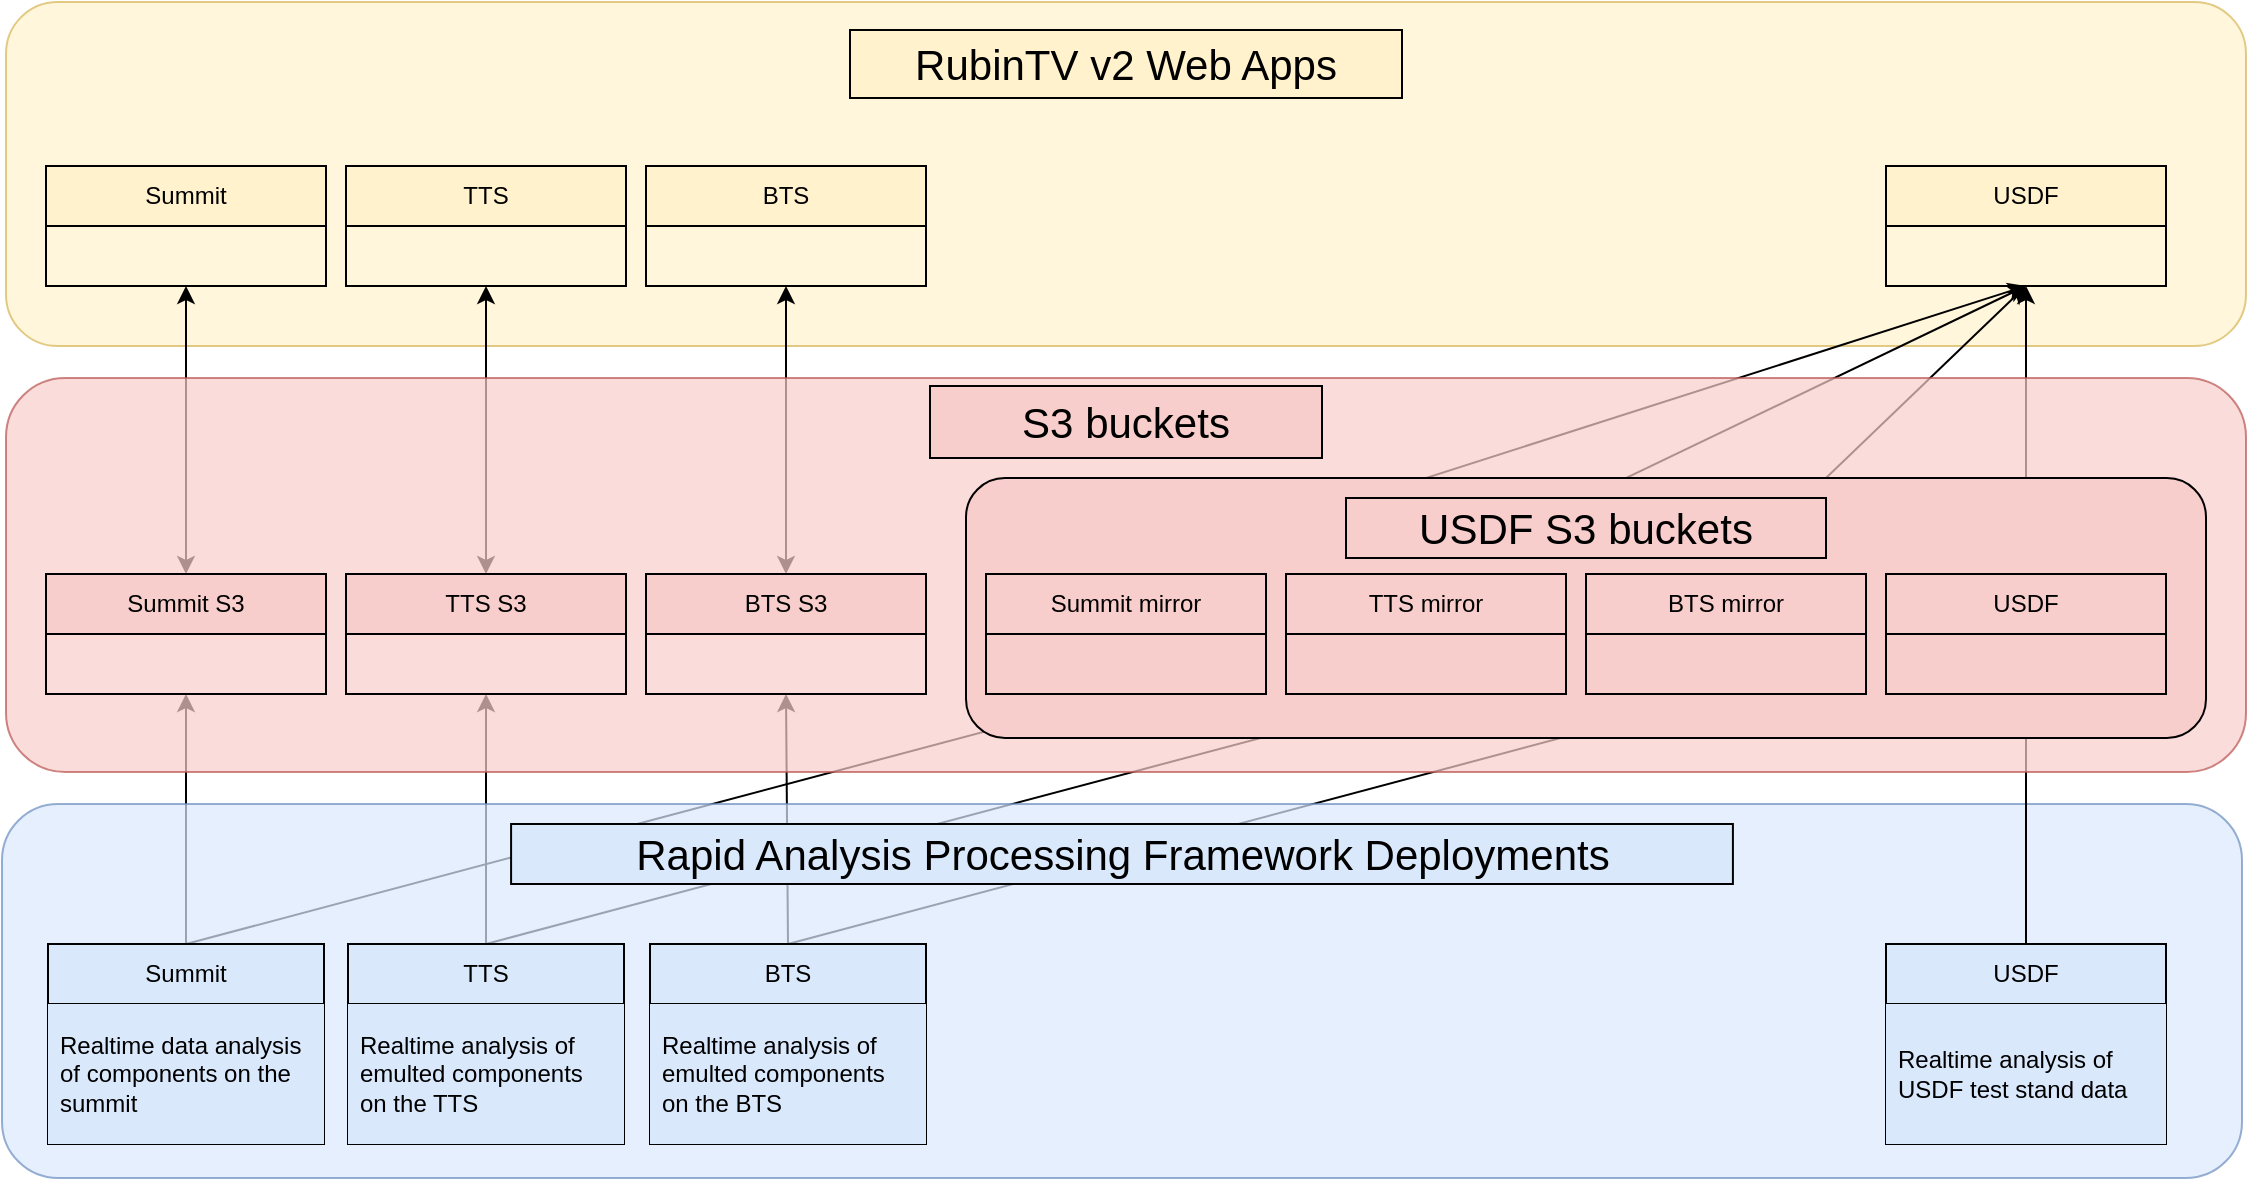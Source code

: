 <mxfile version="22.0.2" type="device">
  <diagram name="Page-1" id="IMjCWrvAuqWz7FHaYjWo">
    <mxGraphModel dx="4594" dy="1596" grid="0" gridSize="10" guides="1" tooltips="1" connect="1" arrows="1" fold="1" page="1" pageScale="1" pageWidth="2336" pageHeight="1654" math="0" shadow="0">
      <root>
        <mxCell id="0" />
        <mxCell id="1" parent="0" />
        <mxCell id="PLGpDg-OFUtUU8TYexSK-134" value="" style="rounded=1;whiteSpace=wrap;html=1;fillColor=#FFF2CC;strokeColor=#d6b656;opacity=70;" parent="1" vertex="1">
          <mxGeometry x="-1898" y="562" width="1120" height="172" as="geometry" />
        </mxCell>
        <mxCell id="PLGpDg-OFUtUU8TYexSK-170" value="" style="endArrow=classic;html=1;rounded=0;exitX=0.5;exitY=0;exitDx=0;exitDy=0;entryX=0.5;entryY=1;entryDx=0;entryDy=0;startArrow=classic;startFill=1;" parent="1" source="PLGpDg-OFUtUU8TYexSK-44" target="PLGpDg-OFUtUU8TYexSK-141" edge="1">
          <mxGeometry width="50" height="50" relative="1" as="geometry">
            <mxPoint x="-1960" y="870" as="sourcePoint" />
            <mxPoint x="-1910" y="820" as="targetPoint" />
          </mxGeometry>
        </mxCell>
        <mxCell id="PLGpDg-OFUtUU8TYexSK-171" value="" style="endArrow=classic;html=1;rounded=0;exitX=0.5;exitY=0;exitDx=0;exitDy=0;entryX=0.5;entryY=1;entryDx=0;entryDy=0;startArrow=classic;startFill=1;" parent="1" source="PLGpDg-OFUtUU8TYexSK-40" target="PLGpDg-OFUtUU8TYexSK-137" edge="1">
          <mxGeometry width="50" height="50" relative="1" as="geometry">
            <mxPoint x="-1798" y="858" as="sourcePoint" />
            <mxPoint x="-1658" y="228" as="targetPoint" />
          </mxGeometry>
        </mxCell>
        <mxCell id="PLGpDg-OFUtUU8TYexSK-172" value="" style="endArrow=classic;html=1;rounded=0;exitX=0.5;exitY=0;exitDx=0;exitDy=0;entryX=0.5;entryY=1;entryDx=0;entryDy=0;startArrow=classic;startFill=1;" parent="1" source="PLGpDg-OFUtUU8TYexSK-81" target="PLGpDg-OFUtUU8TYexSK-145" edge="1">
          <mxGeometry width="50" height="50" relative="1" as="geometry">
            <mxPoint x="-1648" y="858" as="sourcePoint" />
            <mxPoint x="-1508" y="198" as="targetPoint" />
          </mxGeometry>
        </mxCell>
        <mxCell id="PLGpDg-OFUtUU8TYexSK-79" value="" style="endArrow=classic;html=1;rounded=0;exitX=0.5;exitY=0;exitDx=0;exitDy=0;entryX=0.5;entryY=1;entryDx=0;entryDy=0;" parent="1" source="PLGpDg-OFUtUU8TYexSK-18" target="PLGpDg-OFUtUU8TYexSK-44" edge="1">
          <mxGeometry width="50" height="50" relative="1" as="geometry">
            <mxPoint x="-1230" y="863" as="sourcePoint" />
            <mxPoint x="-1808" y="891" as="targetPoint" />
          </mxGeometry>
        </mxCell>
        <mxCell id="PLGpDg-OFUtUU8TYexSK-48" value="" style="endArrow=classic;html=1;rounded=0;entryX=0.5;entryY=1;entryDx=0;entryDy=0;exitX=0.5;exitY=0;exitDx=0;exitDy=0;" parent="1" source="PLGpDg-OFUtUU8TYexSK-18" target="PLGpDg-OFUtUU8TYexSK-36" edge="1">
          <mxGeometry width="50" height="50" relative="1" as="geometry">
            <mxPoint x="-1230" y="863" as="sourcePoint" />
            <mxPoint x="-1338.28" y="890.94" as="targetPoint" />
          </mxGeometry>
        </mxCell>
        <mxCell id="PLGpDg-OFUtUU8TYexSK-80" value="" style="endArrow=classic;html=1;rounded=0;exitX=0.5;exitY=0;exitDx=0;exitDy=0;entryX=0.5;entryY=1;entryDx=0;entryDy=0;" parent="1" source="PLGpDg-OFUtUU8TYexSK-23" target="PLGpDg-OFUtUU8TYexSK-40" edge="1">
          <mxGeometry width="50" height="50" relative="1" as="geometry">
            <mxPoint x="-1558" y="1033" as="sourcePoint" />
            <mxPoint x="-1658.096" y="891" as="targetPoint" />
          </mxGeometry>
        </mxCell>
        <mxCell id="PLGpDg-OFUtUU8TYexSK-86" value="" style="endArrow=classic;html=1;rounded=0;exitX=0.5;exitY=0;exitDx=0;exitDy=0;entryX=0.5;entryY=1;entryDx=0;entryDy=0;" parent="1" source="PLGpDg-OFUtUU8TYexSK-23" target="PLGpDg-OFUtUU8TYexSK-50" edge="1">
          <mxGeometry width="50" height="50" relative="1" as="geometry">
            <mxPoint x="-1480" y="1033" as="sourcePoint" />
            <mxPoint x="-1188.14" y="890.94" as="targetPoint" />
          </mxGeometry>
        </mxCell>
        <mxCell id="PLGpDg-OFUtUU8TYexSK-85" value="" style="endArrow=classic;html=1;rounded=0;exitX=0.5;exitY=0;exitDx=0;exitDy=0;entryX=0.5;entryY=1;entryDx=0;entryDy=0;" parent="1" source="PLGpDg-OFUtUU8TYexSK-29" target="PLGpDg-OFUtUU8TYexSK-81" edge="1">
          <mxGeometry width="50" height="50" relative="1" as="geometry">
            <mxPoint x="-1475" y="1043" as="sourcePoint" />
            <mxPoint x="-1510.94" y="891" as="targetPoint" />
          </mxGeometry>
        </mxCell>
        <mxCell id="PLGpDg-OFUtUU8TYexSK-92" value="" style="endArrow=classic;html=1;rounded=0;exitX=0.5;exitY=0;exitDx=0;exitDy=0;entryX=0.5;entryY=1;entryDx=0;entryDy=0;" parent="1" source="PLGpDg-OFUtUU8TYexSK-29" target="PLGpDg-OFUtUU8TYexSK-88" edge="1">
          <mxGeometry width="50" height="50" relative="1" as="geometry">
            <mxPoint x="-1339" y="1043" as="sourcePoint" />
            <mxPoint x="-1037.86" y="890.94" as="targetPoint" />
          </mxGeometry>
        </mxCell>
        <mxCell id="PLGpDg-OFUtUU8TYexSK-174" value="" style="endArrow=classic;html=1;rounded=0;exitX=0.5;exitY=0;exitDx=0;exitDy=0;startArrow=classic;startFill=1;entryX=0.5;entryY=1;entryDx=0;entryDy=0;" parent="1" source="PLGpDg-OFUtUU8TYexSK-54" target="PLGpDg-OFUtUU8TYexSK-161" edge="1">
          <mxGeometry width="50" height="50" relative="1" as="geometry">
            <mxPoint x="-888" y="840" as="sourcePoint" />
            <mxPoint x="-888" y="198" as="targetPoint" />
          </mxGeometry>
        </mxCell>
        <mxCell id="PLGpDg-OFUtUU8TYexSK-175" value="" style="endArrow=classic;html=1;rounded=0;exitX=0.5;exitY=0;exitDx=0;exitDy=0;startArrow=classic;startFill=1;entryX=0.5;entryY=1;entryDx=0;entryDy=0;" parent="1" source="PLGpDg-OFUtUU8TYexSK-88" target="PLGpDg-OFUtUU8TYexSK-161" edge="1">
          <mxGeometry width="50" height="50" relative="1" as="geometry">
            <mxPoint x="-888" y="840" as="sourcePoint" />
            <mxPoint x="-891.383" y="198" as="targetPoint" />
          </mxGeometry>
        </mxCell>
        <mxCell id="PLGpDg-OFUtUU8TYexSK-176" value="" style="endArrow=classic;html=1;rounded=0;exitX=0.5;exitY=0;exitDx=0;exitDy=0;startArrow=classic;startFill=1;entryX=0.5;entryY=1;entryDx=0;entryDy=0;" parent="1" source="PLGpDg-OFUtUU8TYexSK-50" target="PLGpDg-OFUtUU8TYexSK-161" edge="1">
          <mxGeometry width="50" height="50" relative="1" as="geometry">
            <mxPoint x="-888" y="840" as="sourcePoint" />
            <mxPoint x="-894.767" y="198" as="targetPoint" />
          </mxGeometry>
        </mxCell>
        <mxCell id="PLGpDg-OFUtUU8TYexSK-177" value="" style="endArrow=classic;html=1;rounded=0;exitX=0.5;exitY=0;exitDx=0;exitDy=0;startArrow=classic;startFill=1;entryX=0.5;entryY=1;entryDx=0;entryDy=0;" parent="1" source="PLGpDg-OFUtUU8TYexSK-36" target="PLGpDg-OFUtUU8TYexSK-161" edge="1">
          <mxGeometry width="50" height="50" relative="1" as="geometry">
            <mxPoint x="-1230" y="710" as="sourcePoint" />
            <mxPoint x="-898.15" y="198" as="targetPoint" />
          </mxGeometry>
        </mxCell>
        <mxCell id="PLGpDg-OFUtUU8TYexSK-32" value="" style="rounded=1;whiteSpace=wrap;html=1;fillColor=#DAE8FC;strokeColor=#6c8ebf;opacity=70;" parent="1" vertex="1">
          <mxGeometry x="-1900" y="963" width="1120" height="187" as="geometry" />
        </mxCell>
        <mxCell id="PLGpDg-OFUtUU8TYexSK-34" value="&lt;font style=&quot;font-size: 21px;&quot;&gt;Rapid Analysis Processing Framework Deployments&lt;/font&gt;" style="text;html=1;strokeColor=default;fillColor=#DAE8FC;align=center;verticalAlign=middle;whiteSpace=wrap;rounded=0;" parent="1" vertex="1">
          <mxGeometry x="-1645.455" y="973" width="610.909" height="30" as="geometry" />
        </mxCell>
        <mxCell id="PLGpDg-OFUtUU8TYexSK-18" value="Summit" style="swimlane;fontStyle=0;childLayout=stackLayout;horizontal=1;startSize=30;horizontalStack=0;resizeParent=1;resizeParentMax=0;resizeLast=0;collapsible=1;marginBottom=0;whiteSpace=wrap;html=1;fillColor=#DAE8FC;" parent="1" vertex="1">
          <mxGeometry x="-1877" y="1033" width="138" height="100" as="geometry" />
        </mxCell>
        <mxCell id="PLGpDg-OFUtUU8TYexSK-19" value="Realtime data analysis of components on the summit" style="text;strokeColor=none;fillColor=#DAE8FC;align=left;verticalAlign=middle;spacingLeft=4;spacingRight=4;overflow=hidden;points=[[0,0.5],[1,0.5]];portConstraint=eastwest;rotatable=0;whiteSpace=wrap;html=1;" parent="PLGpDg-OFUtUU8TYexSK-18" vertex="1">
          <mxGeometry y="30" width="138" height="70" as="geometry" />
        </mxCell>
        <mxCell id="PLGpDg-OFUtUU8TYexSK-23" value="TTS" style="swimlane;fontStyle=0;childLayout=stackLayout;horizontal=1;startSize=30;horizontalStack=0;resizeParent=1;resizeParentMax=0;resizeLast=0;collapsible=1;marginBottom=0;whiteSpace=wrap;html=1;fillColor=#DAE8FC;" parent="1" vertex="1">
          <mxGeometry x="-1727" y="1033" width="138" height="100" as="geometry" />
        </mxCell>
        <mxCell id="PLGpDg-OFUtUU8TYexSK-24" value="Realtime analysis of emulted components on the TTS" style="text;strokeColor=none;fillColor=#DAE8FC;align=left;verticalAlign=middle;spacingLeft=4;spacingRight=4;overflow=hidden;points=[[0,0.5],[1,0.5]];portConstraint=eastwest;rotatable=0;whiteSpace=wrap;html=1;" parent="PLGpDg-OFUtUU8TYexSK-23" vertex="1">
          <mxGeometry y="30" width="138" height="70" as="geometry" />
        </mxCell>
        <mxCell id="PLGpDg-OFUtUU8TYexSK-29" value="BTS" style="swimlane;fontStyle=0;childLayout=stackLayout;horizontal=1;startSize=30;horizontalStack=0;resizeParent=1;resizeParentMax=0;resizeLast=0;collapsible=1;marginBottom=0;whiteSpace=wrap;html=1;fillColor=#DAE8FC;" parent="1" vertex="1">
          <mxGeometry x="-1576" y="1033" width="138" height="100" as="geometry" />
        </mxCell>
        <mxCell id="PLGpDg-OFUtUU8TYexSK-30" value="Realtime analysis of emulted components on the BTS" style="text;strokeColor=none;fillColor=#DAE8FC;align=left;verticalAlign=middle;spacingLeft=4;spacingRight=4;overflow=hidden;points=[[0,0.5],[1,0.5]];portConstraint=eastwest;rotatable=0;whiteSpace=wrap;html=1;" parent="PLGpDg-OFUtUU8TYexSK-29" vertex="1">
          <mxGeometry y="30" width="138" height="70" as="geometry" />
        </mxCell>
        <mxCell id="PLGpDg-OFUtUU8TYexSK-26" value="USDF" style="swimlane;fontStyle=0;childLayout=stackLayout;horizontal=1;startSize=30;horizontalStack=0;resizeParent=1;resizeParentMax=0;resizeLast=0;collapsible=1;marginBottom=0;whiteSpace=wrap;html=1;fillColor=#DAE8FC;" parent="1" vertex="1">
          <mxGeometry x="-958" y="1033" width="140" height="100" as="geometry" />
        </mxCell>
        <mxCell id="PLGpDg-OFUtUU8TYexSK-27" value="Realtime analysis of USDF test stand data" style="text;strokeColor=none;fillColor=#DAE8FC;align=left;verticalAlign=middle;spacingLeft=4;spacingRight=4;overflow=hidden;points=[[0,0.5],[1,0.5]];portConstraint=eastwest;rotatable=0;whiteSpace=wrap;html=1;" parent="PLGpDg-OFUtUU8TYexSK-26" vertex="1">
          <mxGeometry y="30" width="140" height="70" as="geometry" />
        </mxCell>
        <mxCell id="PLGpDg-OFUtUU8TYexSK-87" value="" style="endArrow=classic;html=1;rounded=0;exitX=0.5;exitY=0;exitDx=0;exitDy=0;entryX=0.5;entryY=1;entryDx=0;entryDy=0;" parent="1" source="PLGpDg-OFUtUU8TYexSK-26" target="PLGpDg-OFUtUU8TYexSK-54" edge="1">
          <mxGeometry width="50" height="50" relative="1" as="geometry">
            <mxPoint x="-1470" y="1043" as="sourcePoint" />
            <mxPoint x="-888" y="891" as="targetPoint" />
          </mxGeometry>
        </mxCell>
        <mxCell id="PLGpDg-OFUtUU8TYexSK-75" value="" style="rounded=1;whiteSpace=wrap;html=1;fillColor=#F8CECC;strokeColor=#b85450;opacity=70;" parent="1" vertex="1">
          <mxGeometry x="-1898" y="750" width="1120" height="197" as="geometry" />
        </mxCell>
        <mxCell id="PLGpDg-OFUtUU8TYexSK-77" value="&lt;font style=&quot;font-size: 21px;&quot;&gt;S3 buckets&lt;br&gt;&lt;/font&gt;" style="text;html=1;strokeColor=default;fillColor=#F8CECC;align=center;verticalAlign=middle;whiteSpace=wrap;rounded=0;" parent="1" vertex="1">
          <mxGeometry x="-1436" y="754" width="196" height="36" as="geometry" />
        </mxCell>
        <mxCell id="PLGpDg-OFUtUU8TYexSK-58" value="" style="rounded=1;whiteSpace=wrap;html=1;fillColor=#F8CECC;" parent="1" vertex="1">
          <mxGeometry x="-1418" y="800" width="620" height="130" as="geometry" />
        </mxCell>
        <mxCell id="PLGpDg-OFUtUU8TYexSK-93" value="" style="group" parent="1" vertex="1" connectable="0">
          <mxGeometry x="-1408" y="848" width="590" height="120" as="geometry" />
        </mxCell>
        <mxCell id="PLGpDg-OFUtUU8TYexSK-36" value="Summit mirror" style="swimlane;fontStyle=0;childLayout=stackLayout;horizontal=1;startSize=30;horizontalStack=0;resizeParent=1;resizeParentMax=0;resizeLast=0;collapsible=1;marginBottom=0;whiteSpace=wrap;html=1;fillColor=#F8CECC;" parent="PLGpDg-OFUtUU8TYexSK-93" vertex="1">
          <mxGeometry width="140" height="60" as="geometry" />
        </mxCell>
        <mxCell id="PLGpDg-OFUtUU8TYexSK-50" value="TTS mirror" style="swimlane;fontStyle=0;childLayout=stackLayout;horizontal=1;startSize=30;horizontalStack=0;resizeParent=1;resizeParentMax=0;resizeLast=0;collapsible=1;marginBottom=0;whiteSpace=wrap;html=1;fillColor=#F8CECC;" parent="PLGpDg-OFUtUU8TYexSK-93" vertex="1">
          <mxGeometry x="150" width="140" height="60" as="geometry" />
        </mxCell>
        <mxCell id="PLGpDg-OFUtUU8TYexSK-54" value="USDF&lt;br&gt;" style="swimlane;fontStyle=0;childLayout=stackLayout;horizontal=1;startSize=30;horizontalStack=0;resizeParent=1;resizeParentMax=0;resizeLast=0;collapsible=1;marginBottom=0;whiteSpace=wrap;html=1;fillColor=#F8CECC;" parent="PLGpDg-OFUtUU8TYexSK-93" vertex="1">
          <mxGeometry x="450" width="140" height="60" as="geometry" />
        </mxCell>
        <mxCell id="PLGpDg-OFUtUU8TYexSK-88" value="BTS mirror" style="swimlane;fontStyle=0;childLayout=stackLayout;horizontal=1;startSize=30;horizontalStack=0;resizeParent=1;resizeParentMax=0;resizeLast=0;collapsible=1;marginBottom=0;whiteSpace=wrap;html=1;fillColor=#F8CECC;" parent="PLGpDg-OFUtUU8TYexSK-93" vertex="1">
          <mxGeometry x="300" width="140" height="60" as="geometry" />
        </mxCell>
        <mxCell id="PLGpDg-OFUtUU8TYexSK-74" value="&lt;font style=&quot;font-size: 21px;&quot;&gt;USDF S3 buckets&lt;br&gt;&lt;/font&gt;" style="text;html=1;strokeColor=default;fillColor=#F8CECC;align=center;verticalAlign=middle;whiteSpace=wrap;rounded=0;" parent="1" vertex="1">
          <mxGeometry x="-1228" y="810" width="240" height="30" as="geometry" />
        </mxCell>
        <mxCell id="PLGpDg-OFUtUU8TYexSK-135" value="&lt;font style=&quot;font-size: 21px;&quot;&gt;RubinTV v2 Web Apps&lt;br&gt;&lt;/font&gt;" style="text;html=1;strokeColor=default;fillColor=#FFF2CC;align=center;verticalAlign=middle;whiteSpace=wrap;rounded=0;" parent="1" vertex="1">
          <mxGeometry x="-1476" y="576" width="276" height="34" as="geometry" />
        </mxCell>
        <mxCell id="PLGpDg-OFUtUU8TYexSK-161" value="USDF&lt;br&gt;" style="swimlane;fontStyle=0;childLayout=stackLayout;horizontal=1;startSize=30;horizontalStack=0;resizeParent=1;resizeParentMax=0;resizeLast=0;collapsible=1;marginBottom=0;whiteSpace=wrap;html=1;fillColor=#FFF2CC;" parent="1" vertex="1">
          <mxGeometry x="-958" y="644" width="140" height="60" as="geometry" />
        </mxCell>
        <mxCell id="PLGpDg-OFUtUU8TYexSK-137" value="TTS" style="swimlane;fontStyle=0;childLayout=stackLayout;horizontal=1;startSize=30;horizontalStack=0;resizeParent=1;resizeParentMax=0;resizeLast=0;collapsible=1;marginBottom=0;whiteSpace=wrap;html=1;fillColor=#FFF2CC;" parent="1" vertex="1">
          <mxGeometry x="-1728" y="644" width="140" height="60" as="geometry" />
        </mxCell>
        <mxCell id="PLGpDg-OFUtUU8TYexSK-141" value="Summit" style="swimlane;fontStyle=0;childLayout=stackLayout;horizontal=1;startSize=30;horizontalStack=0;resizeParent=1;resizeParentMax=0;resizeLast=0;collapsible=1;marginBottom=0;whiteSpace=wrap;html=1;fillColor=#FFF2CC;" parent="1" vertex="1">
          <mxGeometry x="-1878" y="644" width="140" height="60" as="geometry" />
        </mxCell>
        <mxCell id="PLGpDg-OFUtUU8TYexSK-145" value="BTS" style="swimlane;fontStyle=0;childLayout=stackLayout;horizontal=1;startSize=30;horizontalStack=0;resizeParent=1;resizeParentMax=0;resizeLast=0;collapsible=1;marginBottom=0;whiteSpace=wrap;html=1;fillColor=#FFF2CC;" parent="1" vertex="1">
          <mxGeometry x="-1578" y="644" width="140" height="60" as="geometry" />
        </mxCell>
        <mxCell id="PLGpDg-OFUtUU8TYexSK-40" value="TTS&amp;nbsp;S3" style="swimlane;fontStyle=0;childLayout=stackLayout;horizontal=1;startSize=30;horizontalStack=0;resizeParent=1;resizeParentMax=0;resizeLast=0;collapsible=1;marginBottom=0;whiteSpace=wrap;html=1;fillColor=#F8CECC;" parent="1" vertex="1">
          <mxGeometry x="-1728" y="848" width="140" height="60" as="geometry" />
        </mxCell>
        <mxCell id="PLGpDg-OFUtUU8TYexSK-44" value="Summit S3" style="swimlane;fontStyle=0;childLayout=stackLayout;horizontal=1;startSize=30;horizontalStack=0;resizeParent=1;resizeParentMax=0;resizeLast=0;collapsible=1;marginBottom=0;whiteSpace=wrap;html=1;fillColor=#F8CECC;" parent="1" vertex="1">
          <mxGeometry x="-1878" y="848" width="140" height="60" as="geometry" />
        </mxCell>
        <mxCell id="PLGpDg-OFUtUU8TYexSK-81" value="BTS&amp;nbsp;S3" style="swimlane;fontStyle=0;childLayout=stackLayout;horizontal=1;startSize=30;horizontalStack=0;resizeParent=1;resizeParentMax=0;resizeLast=0;collapsible=1;marginBottom=0;whiteSpace=wrap;html=1;fillColor=#F8CECC;" parent="1" vertex="1">
          <mxGeometry x="-1578" y="848" width="140" height="60" as="geometry" />
        </mxCell>
      </root>
    </mxGraphModel>
  </diagram>
</mxfile>
